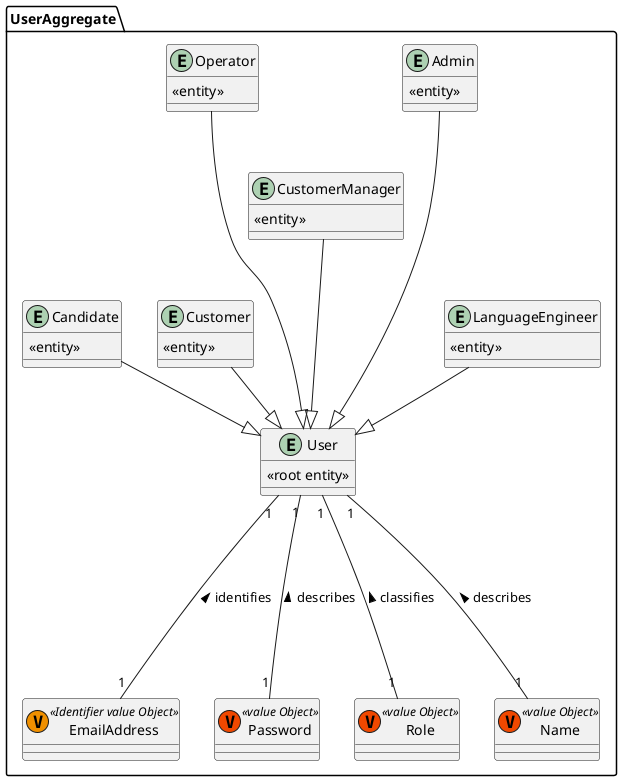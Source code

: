@startuml
'https://plantuml.com/class-diagram

package UserAggregate{
Entity LanguageEngineer {
        <<entity>>
    }
Entity Admin {
    <<entity>>
}
Entity CustomerManager {
    <<entity>>
}
Entity Operator {
    <<entity>>
}
Entity Customer {
    <<entity>>
}
Entity Candidate {
    <<entity>>
}
    class EmailAddress <<(V,#f09000) Identifier value Object>> {}
    Entity User {
        <<root entity>>
    }

    Class Password <<(V,#f04800) value Object>> {

    }
    Class Role  <<(V,#f04800) value Object>>{

    }
    Class Name <<(V,#f04800) value Object>> {

    }

}

LanguageEngineer --|> User
User "1" ---- "1" EmailAddress : identifies <
User "1" ---- "1" Role : classifies <
User "1" ---- "1" Name : describes <
Admin  ----|> User
CustomerManager ---|> User
User "1" ---- "1" Password : describes <
Operator ----|> User
Customer --|> User
Candidate --|> User

@enduml